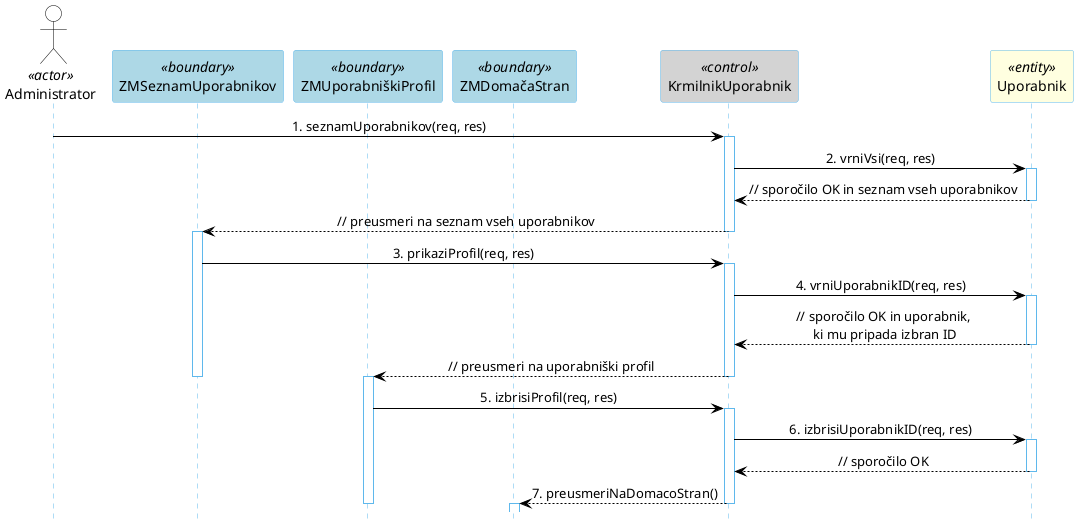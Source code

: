 @startuml
hide footbox

skinparam backgroundcolor transparent
skinparam defaultTextAlignment center
skinparam actorBorderColor black
skinparam actorBackgroundColor white
skinparam arrowColor black  
skinparam sequenceLifeLineBorderColor #5FB8EC
skinparam sequenceParticipantBorderColor #5FB8EC
skinparam sequenceParticipantBackgroundColor white


actor "Administrator" as Prijavljen <<actor>>
participant "ZMSeznamUporabnikov" as SeznamUporabnikov <<boundary>> #lightBlue
participant "ZMUporabniškiProfil" as MojProfil <<boundary>> #lightBlue
participant "ZMDomačaStran" as DomacaStran <<boundary>> #lightBlue
participant "KrmilnikUporabnik" as Krmilnik <<control>> #lightGray
participant Uporabnik <<entity>> #lightYellow

Prijavljen -> Krmilnik: 1. seznamUporabnikov(req, res)
activate Krmilnik
Krmilnik -> Uporabnik: 2. vrniVsi(req, res)
activate Uporabnik
Krmilnik <-- Uporabnik: // sporočilo OK in seznam vseh uporabnikov
deactivate Uporabnik
SeznamUporabnikov <-- Krmilnik: // preusmeri na seznam vseh uporabnikov
deactivate Krmilnik
activate SeznamUporabnikov
SeznamUporabnikov -> Krmilnik: 3. prikaziProfil(req, res)
activate Krmilnik
Krmilnik -> Uporabnik: 4. vrniUporabnikID(req, res)
activate Uporabnik
Krmilnik <-- Uporabnik: // sporočilo OK in uporabnik,\n ki mu pripada izbran ID
deactivate Uporabnik
MojProfil <-- Krmilnik: // preusmeri na uporabniški profil
deactivate Krmilnik
deactivate SeznamUporabnikov
activate MojProfil
MojProfil -> Krmilnik: 5. izbrisiProfil(req, res)
activate Krmilnik
Krmilnik -> Uporabnik: 6. izbrisiUporabnikID(req, res)
activate Uporabnik
Krmilnik <-- Uporabnik: // sporočilo OK
deactivate Uporabnik
DomacaStran <-- Krmilnik: 7. preusmeriNaDomacoStran()
deactivate Krmilnik
deactivate MojProfil
activate DomacaStran
@enduml